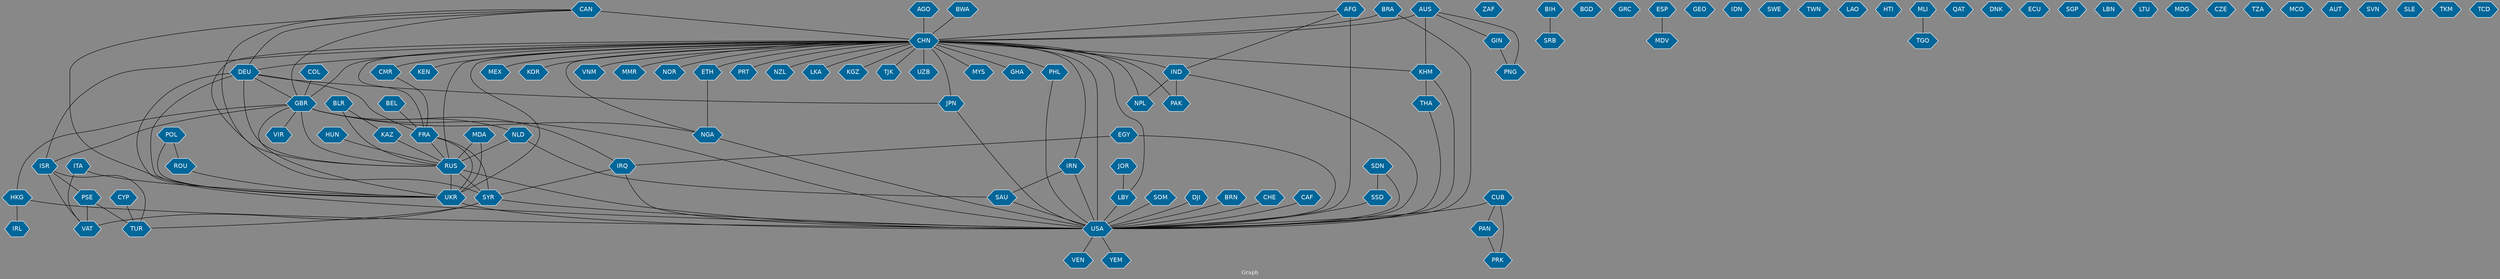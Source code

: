 // Countries together in item graph
graph {
	graph [bgcolor="#888888" fontcolor=white fontsize=12 label="Graph" outputorder=edgesfirst overlap=prism]
	node [color=white fillcolor="#006699" fontcolor=white fontname=Helvetica shape=hexagon style=filled]
	edge [arrowhead=open color=black fontcolor=white fontname=Courier fontsize=12]
		SDN [label=SDN]
		EGY [label=EGY]
		CHN [label=CHN]
		USA [label=USA]
		RUS [label=RUS]
		UKR [label=UKR]
		MYS [label=MYS]
		DEU [label=DEU]
		TUR [label=TUR]
		THA [label=THA]
		SAU [label=SAU]
		IRL [label=IRL]
		GHA [label=GHA]
		NPL [label=NPL]
		CAN [label=CAN]
		ZAF [label=ZAF]
		LBY [label=LBY]
		AUS [label=AUS]
		GBR [label=GBR]
		IND [label=IND]
		PAK [label=PAK]
		IRN [label=IRN]
		BIH [label=BIH]
		KEN [label=KEN]
		JPN [label=JPN]
		ITA [label=ITA]
		ISR [label=ISR]
		BGD [label=BGD]
		GRC [label=GRC]
		FRA [label=FRA]
		VAT [label=VAT]
		PSE [label=PSE]
		SOM [label=SOM]
		ESP [label=ESP]
		BRA [label=BRA]
		AFG [label=AFG]
		DJI [label=DJI]
		COL [label=COL]
		ETH [label=ETH]
		NGA [label=NGA]
		GEO [label=GEO]
		IDN [label=IDN]
		ROU [label=ROU]
		MEX [label=MEX]
		KOR [label=KOR]
		SYR [label=SYR]
		SWE [label=SWE]
		IRQ [label=IRQ]
		VNM [label=VNM]
		BEL [label=BEL]
		TWN [label=TWN]
		LAO [label=LAO]
		MMR [label=MMR]
		AGO [label=AGO]
		PAN [label=PAN]
		CUB [label=CUB]
		PRK [label=PRK]
		BRN [label=BRN]
		HUN [label=HUN]
		NOR [label=NOR]
		CMR [label=CMR]
		GIN [label=GIN]
		PNG [label=PNG]
		PHL [label=PHL]
		POL [label=POL]
		PRT [label=PRT]
		KHM [label=KHM]
		HKG [label=HKG]
		HTI [label=HTI]
		NLD [label=NLD]
		JOR [label=JOR]
		MLI [label=MLI]
		TGO [label=TGO]
		CHE [label=CHE]
		SRB [label=SRB]
		QAT [label=QAT]
		NZL [label=NZL]
		DNK [label=DNK]
		LKA [label=LKA]
		KAZ [label=KAZ]
		BLR [label=BLR]
		YEM [label=YEM]
		VEN [label=VEN]
		SSD [label=SSD]
		ECU [label=ECU]
		MDV [label=MDV]
		SGP [label=SGP]
		LBN [label=LBN]
		LTU [label=LTU]
		MDG [label=MDG]
		CZE [label=CZE]
		VIR [label=VIR]
		TZA [label=TZA]
		BWA [label=BWA]
		MCO [label=MCO]
		MDA [label=MDA]
		AUT [label=AUT]
		CAF [label=CAF]
		SVN [label=SVN]
		KGZ [label=KGZ]
		TJK [label=TJK]
		SLE [label=SLE]
		CYP [label=CYP]
		UZB [label=UZB]
		TKM [label=TKM]
		TCD [label=TCD]
			HKG -- USA [weight=2]
			SYR -- TUR [weight=1]
			SYR -- VAT [weight=2]
			CUB -- PAN [weight=1]
			CHN -- NPL [weight=2]
			DEU -- JPN [weight=1]
			DEU -- FRA [weight=1]
			BWA -- CHN [weight=1]
			CHN -- CMR [weight=8]
			THA -- USA [weight=1]
			GBR -- HKG [weight=1]
			CAN -- GBR [weight=1]
			CYP -- TUR [weight=1]
			BIH -- SRB [weight=1]
			ROU -- UKR [weight=2]
			GBR -- ISR [weight=1]
			DEU -- GBR [weight=2]
			PHL -- USA [weight=3]
			AFG -- USA [weight=17]
			BRA -- USA [weight=1]
			CAN -- RUS [weight=1]
			CHE -- USA [weight=1]
			PSE -- VAT [weight=1]
			CHN -- DEU [weight=1]
			MLI -- TGO [weight=1]
			CHN -- ETH [weight=11]
			ESP -- MDV [weight=1]
			LBY -- USA [weight=3]
			CHN -- ISR [weight=1]
			SDN -- SSD [weight=3]
			GBR -- VIR [weight=1]
			CAF -- USA [weight=1]
			USA -- YEM [weight=1]
			ITA -- UKR [weight=1]
			AUS -- GIN [weight=1]
			ETH -- NGA [weight=1]
			CMR -- FRA [weight=1]
			AUS -- KHM [weight=1]
			BRN -- USA [weight=1]
			NGA -- USA [weight=11]
			DEU -- RUS [weight=1]
			JPN -- USA [weight=4]
			CHN -- USA [weight=58]
			CHN -- GBR [weight=6]
			CAN -- DEU [weight=1]
			CHN -- PRT [weight=1]
			RUS -- SYR [weight=6]
			PAN -- PRK [weight=1]
			IND -- USA [weight=1]
			CHN -- IND [weight=4]
			ISR -- TUR [weight=1]
			POL -- ROU [weight=1]
			ISR -- VAT [weight=1]
			CHN -- GHA [weight=1]
			KHM -- USA [weight=1]
			ITA -- VAT [weight=1]
			CAN -- CHN [weight=4]
			EGY -- USA [weight=2]
			CHN -- JPN [weight=23]
			UKR -- USA [weight=12]
			IRQ -- SYR [weight=1]
			CHN -- FRA [weight=3]
			DEU -- USA [weight=1]
			GBR -- RUS [weight=2]
			EGY -- IRQ [weight=1]
			CHN -- SYR [weight=8]
			GBR -- IRQ [weight=2]
			AUS -- PNG [weight=1]
			GIN -- PNG [weight=1]
			ISR -- PSE [weight=3]
			DJI -- USA [weight=1]
			IND -- PAK [weight=4]
			CUB -- USA [weight=1]
			CHN -- KEN [weight=23]
			CHN -- LKA [weight=1]
			CHN -- KHM [weight=1]
			CHN -- LBY [weight=1]
			NLD -- RUS [weight=2]
			CHN -- NZL [weight=2]
			KHM -- THA [weight=1]
			CHN -- MMR [weight=3]
			AFG -- IND [weight=1]
			FRA -- SYR [weight=2]
			CHN -- KGZ [weight=1]
			GBR -- NLD [weight=1]
			AGO -- CHN [weight=7]
			CHN -- PHL [weight=16]
			SOM -- USA [weight=2]
			CHN -- UKR [weight=4]
			RUS -- UKR [weight=75]
			CHN -- MYS [weight=17]
			FRA -- RUS [weight=3]
			IRN -- USA [weight=4]
			IRN -- SAU [weight=1]
			CHN -- NGA [weight=10]
			BRA -- CHN [weight=2]
			CHN -- KOR [weight=1]
			GBR -- USA [weight=4]
			SDN -- USA [weight=1]
			AUS -- CHN [weight=6]
			SYR -- USA [weight=4]
			DEU -- UKR [weight=4]
			KAZ -- RUS [weight=1]
			PSE -- TUR [weight=1]
			AFG -- CHN [weight=2]
			SSD -- USA [weight=1]
			IRQ -- USA [weight=2]
			CAN -- UKR [weight=1]
			CHN -- IRN [weight=2]
			CHN -- TJK [weight=1]
			BLR -- KAZ [weight=1]
			HUN -- RUS [weight=1]
			MDA -- RUS [weight=1]
			HKG -- IRL [weight=3]
			GBR -- UKR [weight=1]
			JOR -- LBY [weight=1]
			CHN -- RUS [weight=41]
			CHN -- MEX [weight=3]
			RUS -- USA [weight=18]
			NLD -- SAU [weight=1]
			USA -- VEN [weight=1]
			CHN -- UZB [weight=1]
			GBR -- NGA [weight=1]
			MDA -- UKR [weight=1]
			CUB -- PRK [weight=1]
			POL -- UKR [weight=1]
			CHN -- VNM [weight=7]
			CHN -- NOR [weight=1]
			COL -- GBR [weight=1]
			BLR -- RUS [weight=1]
			CHN -- PAK [weight=6]
			FRA -- UKR [weight=2]
			BEL -- FRA [weight=3]
			IND -- NPL [weight=1]
			SAU -- USA [weight=1]
}